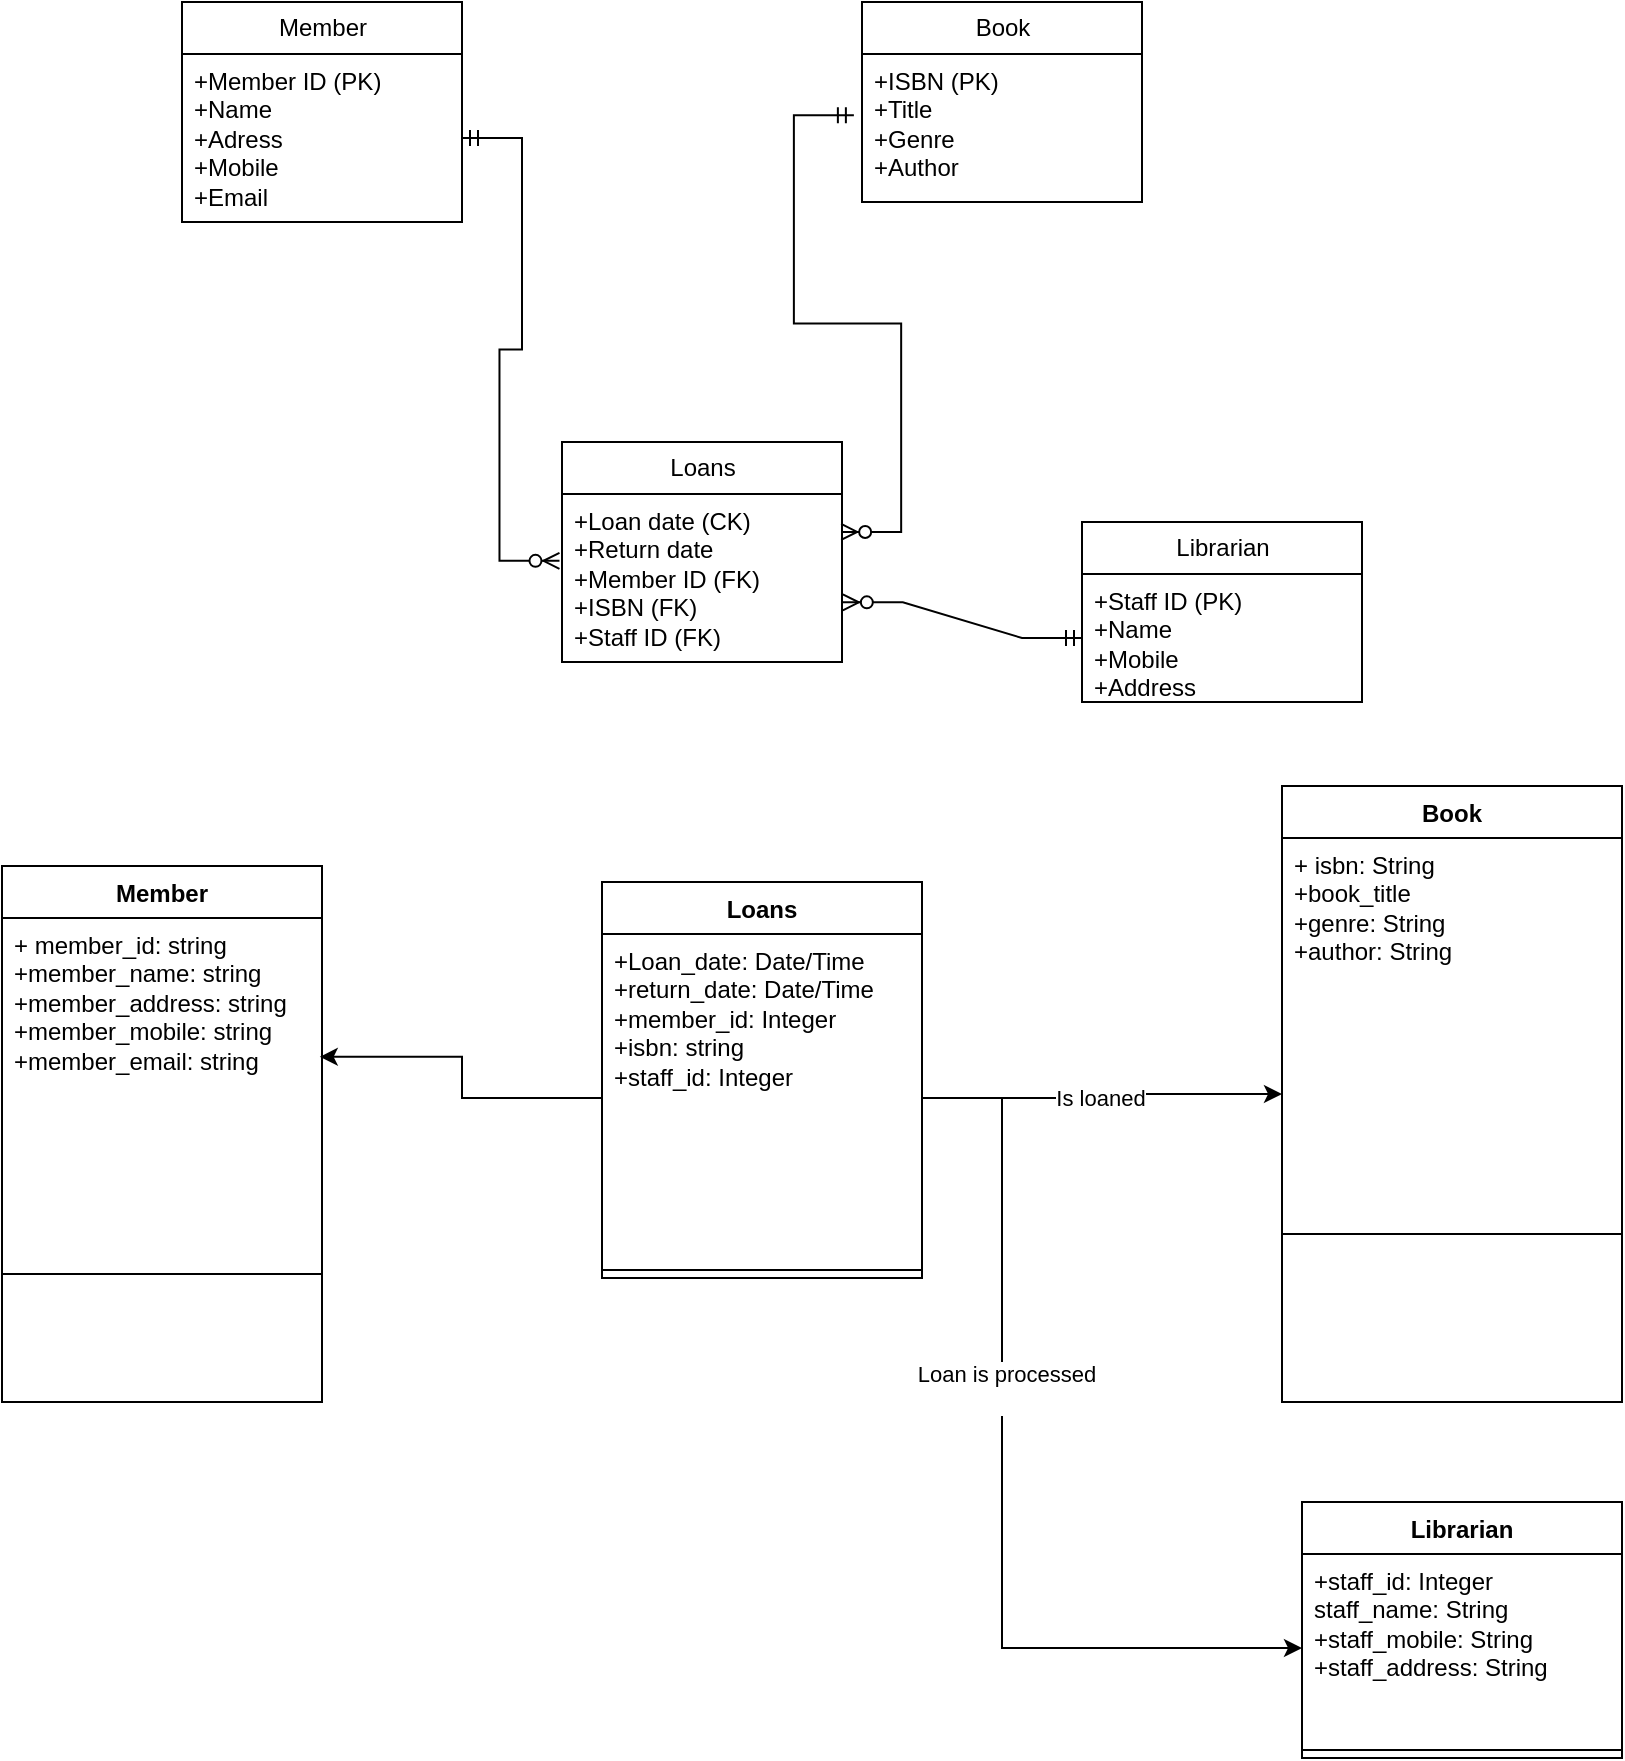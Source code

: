 <mxfile version="24.4.9" type="github">
  <diagram name="Page-1" id="73w_k6BYk06fKzACn_kF">
    <mxGraphModel dx="1050" dy="565" grid="1" gridSize="10" guides="1" tooltips="1" connect="1" arrows="1" fold="1" page="1" pageScale="1" pageWidth="850" pageHeight="1100" math="0" shadow="0">
      <root>
        <mxCell id="0" />
        <mxCell id="1" parent="0" />
        <mxCell id="UPV07S9J4BHIwBt-gZXX-1" value="Book" style="swimlane;fontStyle=0;childLayout=stackLayout;horizontal=1;startSize=26;fillColor=none;horizontalStack=0;resizeParent=1;resizeParentMax=0;resizeLast=0;collapsible=1;marginBottom=0;html=1;" vertex="1" parent="1">
          <mxGeometry x="450" y="200" width="140" height="100" as="geometry" />
        </mxCell>
        <mxCell id="UPV07S9J4BHIwBt-gZXX-2" value="+ISBN (PK)&lt;br&gt;+Title&lt;br&gt;+Genre&lt;div&gt;+Author&lt;/div&gt;" style="text;strokeColor=none;fillColor=none;align=left;verticalAlign=top;spacingLeft=4;spacingRight=4;overflow=hidden;rotatable=0;points=[[0,0.5],[1,0.5]];portConstraint=eastwest;whiteSpace=wrap;html=1;" vertex="1" parent="UPV07S9J4BHIwBt-gZXX-1">
          <mxGeometry y="26" width="140" height="74" as="geometry" />
        </mxCell>
        <mxCell id="UPV07S9J4BHIwBt-gZXX-15" value="Loans" style="swimlane;fontStyle=0;childLayout=stackLayout;horizontal=1;startSize=26;fillColor=none;horizontalStack=0;resizeParent=1;resizeParentMax=0;resizeLast=0;collapsible=1;marginBottom=0;html=1;" vertex="1" parent="1">
          <mxGeometry x="300" y="420" width="140" height="110" as="geometry" />
        </mxCell>
        <mxCell id="UPV07S9J4BHIwBt-gZXX-16" value="+Loan date (CK)&lt;br&gt;+Return date&lt;div&gt;+Member ID (FK)&lt;br&gt;+ISBN (FK)&lt;/div&gt;&lt;div&gt;+Staff ID (FK)&lt;/div&gt;" style="text;strokeColor=none;fillColor=none;align=left;verticalAlign=top;spacingLeft=4;spacingRight=4;overflow=hidden;rotatable=0;points=[[0,0.5],[1,0.5]];portConstraint=eastwest;whiteSpace=wrap;html=1;" vertex="1" parent="UPV07S9J4BHIwBt-gZXX-15">
          <mxGeometry y="26" width="140" height="84" as="geometry" />
        </mxCell>
        <mxCell id="UPV07S9J4BHIwBt-gZXX-19" value="Member" style="swimlane;fontStyle=0;childLayout=stackLayout;horizontal=1;startSize=26;fillColor=none;horizontalStack=0;resizeParent=1;resizeParentMax=0;resizeLast=0;collapsible=1;marginBottom=0;html=1;" vertex="1" parent="1">
          <mxGeometry x="110" y="200" width="140" height="110" as="geometry" />
        </mxCell>
        <mxCell id="UPV07S9J4BHIwBt-gZXX-20" value="+Member ID (PK)&lt;br&gt;+Name&lt;br&gt;+Adress&lt;br&gt;+Mobile&lt;div&gt;+Email&lt;/div&gt;" style="text;strokeColor=none;fillColor=none;align=left;verticalAlign=top;spacingLeft=4;spacingRight=4;overflow=hidden;rotatable=0;points=[[0,0.5],[1,0.5]];portConstraint=eastwest;whiteSpace=wrap;html=1;" vertex="1" parent="UPV07S9J4BHIwBt-gZXX-19">
          <mxGeometry y="26" width="140" height="84" as="geometry" />
        </mxCell>
        <mxCell id="UPV07S9J4BHIwBt-gZXX-23" value="" style="edgeStyle=entityRelationEdgeStyle;fontSize=12;html=1;endArrow=ERzeroToMany;startArrow=ERmandOne;rounded=0;exitX=1;exitY=0.5;exitDx=0;exitDy=0;entryX=-0.009;entryY=0.398;entryDx=0;entryDy=0;entryPerimeter=0;" edge="1" parent="1" source="UPV07S9J4BHIwBt-gZXX-20" target="UPV07S9J4BHIwBt-gZXX-16">
          <mxGeometry width="100" height="100" relative="1" as="geometry">
            <mxPoint x="350" y="353" as="sourcePoint" />
            <mxPoint x="297" y="479" as="targetPoint" />
          </mxGeometry>
        </mxCell>
        <mxCell id="UPV07S9J4BHIwBt-gZXX-28" value="Librarian" style="swimlane;fontStyle=0;childLayout=stackLayout;horizontal=1;startSize=26;fillColor=none;horizontalStack=0;resizeParent=1;resizeParentMax=0;resizeLast=0;collapsible=1;marginBottom=0;html=1;" vertex="1" parent="1">
          <mxGeometry x="560" y="460" width="140" height="90" as="geometry" />
        </mxCell>
        <mxCell id="UPV07S9J4BHIwBt-gZXX-29" value="+Staff ID (PK)&lt;div&gt;+Name&lt;br&gt;+Mobile&lt;/div&gt;&lt;div&gt;+Address&lt;/div&gt;" style="text;strokeColor=none;fillColor=none;align=left;verticalAlign=top;spacingLeft=4;spacingRight=4;overflow=hidden;rotatable=0;points=[[0,0.5],[1,0.5]];portConstraint=eastwest;whiteSpace=wrap;html=1;" vertex="1" parent="UPV07S9J4BHIwBt-gZXX-28">
          <mxGeometry y="26" width="140" height="64" as="geometry" />
        </mxCell>
        <mxCell id="UPV07S9J4BHIwBt-gZXX-32" value="" style="edgeStyle=entityRelationEdgeStyle;fontSize=12;html=1;endArrow=ERzeroToMany;startArrow=ERmandOne;rounded=0;exitX=-0.029;exitY=0.414;exitDx=0;exitDy=0;exitPerimeter=0;entryX=0.997;entryY=0.226;entryDx=0;entryDy=0;entryPerimeter=0;" edge="1" parent="1" source="UPV07S9J4BHIwBt-gZXX-2" target="UPV07S9J4BHIwBt-gZXX-16">
          <mxGeometry width="100" height="100" relative="1" as="geometry">
            <mxPoint x="370" y="340" as="sourcePoint" />
            <mxPoint x="470" y="240" as="targetPoint" />
          </mxGeometry>
        </mxCell>
        <mxCell id="UPV07S9J4BHIwBt-gZXX-33" value="" style="edgeStyle=entityRelationEdgeStyle;fontSize=12;html=1;endArrow=ERzeroToMany;startArrow=ERmandOne;rounded=0;exitX=0;exitY=0.5;exitDx=0;exitDy=0;entryX=1.003;entryY=0.645;entryDx=0;entryDy=0;entryPerimeter=0;" edge="1" parent="1" source="UPV07S9J4BHIwBt-gZXX-29" target="UPV07S9J4BHIwBt-gZXX-16">
          <mxGeometry width="100" height="100" relative="1" as="geometry">
            <mxPoint x="320" y="340" as="sourcePoint" />
            <mxPoint x="420" y="240" as="targetPoint" />
            <Array as="points">
              <mxPoint x="520" y="460" />
              <mxPoint x="620" y="440" />
            </Array>
          </mxGeometry>
        </mxCell>
        <mxCell id="UPV07S9J4BHIwBt-gZXX-34" value="Loans" style="swimlane;fontStyle=1;align=center;verticalAlign=top;childLayout=stackLayout;horizontal=1;startSize=26;horizontalStack=0;resizeParent=1;resizeParentMax=0;resizeLast=0;collapsible=1;marginBottom=0;whiteSpace=wrap;html=1;" vertex="1" parent="1">
          <mxGeometry x="320" y="640" width="160" height="198" as="geometry" />
        </mxCell>
        <mxCell id="UPV07S9J4BHIwBt-gZXX-35" value="+Loan_date: Date/Time&lt;div&gt;&lt;div&gt;+return_date: Date/Time&lt;/div&gt;&lt;/div&gt;&lt;div&gt;+member_id: Integer&lt;/div&gt;&lt;div&gt;+isbn: string&lt;/div&gt;&lt;div&gt;+staff_id: Integer&lt;/div&gt;" style="text;strokeColor=none;fillColor=none;align=left;verticalAlign=top;spacingLeft=4;spacingRight=4;overflow=hidden;rotatable=0;points=[[0,0.5],[1,0.5]];portConstraint=eastwest;whiteSpace=wrap;html=1;" vertex="1" parent="UPV07S9J4BHIwBt-gZXX-34">
          <mxGeometry y="26" width="160" height="164" as="geometry" />
        </mxCell>
        <mxCell id="UPV07S9J4BHIwBt-gZXX-36" value="" style="line;strokeWidth=1;fillColor=none;align=left;verticalAlign=middle;spacingTop=-1;spacingLeft=3;spacingRight=3;rotatable=0;labelPosition=right;points=[];portConstraint=eastwest;strokeColor=inherit;" vertex="1" parent="UPV07S9J4BHIwBt-gZXX-34">
          <mxGeometry y="190" width="160" height="8" as="geometry" />
        </mxCell>
        <mxCell id="UPV07S9J4BHIwBt-gZXX-38" value="Book" style="swimlane;fontStyle=1;align=center;verticalAlign=top;childLayout=stackLayout;horizontal=1;startSize=26;horizontalStack=0;resizeParent=1;resizeParentMax=0;resizeLast=0;collapsible=1;marginBottom=0;whiteSpace=wrap;html=1;" vertex="1" parent="1">
          <mxGeometry x="660" y="592" width="170" height="308" as="geometry" />
        </mxCell>
        <mxCell id="UPV07S9J4BHIwBt-gZXX-39" value="+ isbn: String&lt;div&gt;+book_title&lt;/div&gt;&lt;div&gt;+genre: String&lt;/div&gt;&lt;div&gt;+author: String&lt;/div&gt;" style="text;strokeColor=none;fillColor=none;align=left;verticalAlign=top;spacingLeft=4;spacingRight=4;overflow=hidden;rotatable=0;points=[[0,0.5],[1,0.5]];portConstraint=eastwest;whiteSpace=wrap;html=1;" vertex="1" parent="UPV07S9J4BHIwBt-gZXX-38">
          <mxGeometry y="26" width="170" height="114" as="geometry" />
        </mxCell>
        <mxCell id="UPV07S9J4BHIwBt-gZXX-40" value="" style="line;strokeWidth=1;fillColor=none;align=left;verticalAlign=middle;spacingTop=-1;spacingLeft=3;spacingRight=3;rotatable=0;labelPosition=right;points=[];portConstraint=eastwest;strokeColor=inherit;" vertex="1" parent="UPV07S9J4BHIwBt-gZXX-38">
          <mxGeometry y="140" width="170" height="168" as="geometry" />
        </mxCell>
        <mxCell id="UPV07S9J4BHIwBt-gZXX-42" value="Librarian" style="swimlane;fontStyle=1;align=center;verticalAlign=top;childLayout=stackLayout;horizontal=1;startSize=26;horizontalStack=0;resizeParent=1;resizeParentMax=0;resizeLast=0;collapsible=1;marginBottom=0;whiteSpace=wrap;html=1;" vertex="1" parent="1">
          <mxGeometry x="670" y="950" width="160" height="128" as="geometry" />
        </mxCell>
        <mxCell id="UPV07S9J4BHIwBt-gZXX-43" value="+staff_id: Integer&lt;div&gt;staff_name: String&lt;/div&gt;&lt;div&gt;+staff_mobile: String&lt;/div&gt;&lt;div&gt;+staff_address: String&lt;/div&gt;&lt;div&gt;&lt;br&gt;&lt;/div&gt;" style="text;strokeColor=none;fillColor=none;align=left;verticalAlign=top;spacingLeft=4;spacingRight=4;overflow=hidden;rotatable=0;points=[[0,0.5],[1,0.5]];portConstraint=eastwest;whiteSpace=wrap;html=1;" vertex="1" parent="UPV07S9J4BHIwBt-gZXX-42">
          <mxGeometry y="26" width="160" height="94" as="geometry" />
        </mxCell>
        <mxCell id="UPV07S9J4BHIwBt-gZXX-44" value="" style="line;strokeWidth=1;fillColor=none;align=left;verticalAlign=middle;spacingTop=-1;spacingLeft=3;spacingRight=3;rotatable=0;labelPosition=right;points=[];portConstraint=eastwest;strokeColor=inherit;" vertex="1" parent="UPV07S9J4BHIwBt-gZXX-42">
          <mxGeometry y="120" width="160" height="8" as="geometry" />
        </mxCell>
        <mxCell id="UPV07S9J4BHIwBt-gZXX-46" value="Member" style="swimlane;fontStyle=1;align=center;verticalAlign=top;childLayout=stackLayout;horizontal=1;startSize=26;horizontalStack=0;resizeParent=1;resizeParentMax=0;resizeLast=0;collapsible=1;marginBottom=0;whiteSpace=wrap;html=1;" vertex="1" parent="1">
          <mxGeometry x="20" y="632" width="160" height="268" as="geometry" />
        </mxCell>
        <mxCell id="UPV07S9J4BHIwBt-gZXX-47" value="+ member_id: string&lt;div&gt;+member_name: string&lt;/div&gt;&lt;div&gt;+member_address: string&lt;/div&gt;&lt;div&gt;+member_mobile: string&lt;/div&gt;&lt;div&gt;+member_email: string&lt;/div&gt;" style="text;strokeColor=none;fillColor=none;align=left;verticalAlign=top;spacingLeft=4;spacingRight=4;overflow=hidden;rotatable=0;points=[[0,0.5],[1,0.5]];portConstraint=eastwest;whiteSpace=wrap;html=1;" vertex="1" parent="UPV07S9J4BHIwBt-gZXX-46">
          <mxGeometry y="26" width="160" height="114" as="geometry" />
        </mxCell>
        <mxCell id="UPV07S9J4BHIwBt-gZXX-48" value="" style="line;strokeWidth=1;fillColor=none;align=left;verticalAlign=middle;spacingTop=-1;spacingLeft=3;spacingRight=3;rotatable=0;labelPosition=right;points=[];portConstraint=eastwest;strokeColor=inherit;" vertex="1" parent="UPV07S9J4BHIwBt-gZXX-46">
          <mxGeometry y="140" width="160" height="128" as="geometry" />
        </mxCell>
        <mxCell id="UPV07S9J4BHIwBt-gZXX-57" style="edgeStyle=orthogonalEdgeStyle;rounded=0;orthogonalLoop=1;jettySize=auto;html=1;entryX=0;entryY=0.5;entryDx=0;entryDy=0;" edge="1" parent="1" source="UPV07S9J4BHIwBt-gZXX-35" target="UPV07S9J4BHIwBt-gZXX-38">
          <mxGeometry relative="1" as="geometry" />
        </mxCell>
        <mxCell id="UPV07S9J4BHIwBt-gZXX-58" value="&lt;div&gt;Is loaned&lt;/div&gt;" style="edgeLabel;html=1;align=center;verticalAlign=middle;resizable=0;points=[];" vertex="1" connectable="0" parent="UPV07S9J4BHIwBt-gZXX-57">
          <mxGeometry x="-0.029" relative="1" as="geometry">
            <mxPoint as="offset" />
          </mxGeometry>
        </mxCell>
        <mxCell id="UPV07S9J4BHIwBt-gZXX-60" style="edgeStyle=orthogonalEdgeStyle;rounded=0;orthogonalLoop=1;jettySize=auto;html=1;entryX=0.993;entryY=0.609;entryDx=0;entryDy=0;entryPerimeter=0;" edge="1" parent="1" source="UPV07S9J4BHIwBt-gZXX-35" target="UPV07S9J4BHIwBt-gZXX-47">
          <mxGeometry relative="1" as="geometry">
            <mxPoint x="190" y="730" as="targetPoint" />
          </mxGeometry>
        </mxCell>
        <mxCell id="UPV07S9J4BHIwBt-gZXX-61" style="edgeStyle=orthogonalEdgeStyle;rounded=0;orthogonalLoop=1;jettySize=auto;html=1;entryX=0;entryY=0.5;entryDx=0;entryDy=0;" edge="1" parent="1" source="UPV07S9J4BHIwBt-gZXX-35" target="UPV07S9J4BHIwBt-gZXX-43">
          <mxGeometry relative="1" as="geometry">
            <Array as="points">
              <mxPoint x="520" y="748" />
              <mxPoint x="520" y="1023" />
            </Array>
          </mxGeometry>
        </mxCell>
        <mxCell id="UPV07S9J4BHIwBt-gZXX-62" value="Loan is processed&lt;div&gt;&lt;br&gt;&lt;/div&gt;" style="edgeLabel;html=1;align=center;verticalAlign=middle;resizable=0;points=[];" vertex="1" connectable="0" parent="UPV07S9J4BHIwBt-gZXX-61">
          <mxGeometry x="-0.207" y="2" relative="1" as="geometry">
            <mxPoint as="offset" />
          </mxGeometry>
        </mxCell>
      </root>
    </mxGraphModel>
  </diagram>
</mxfile>
